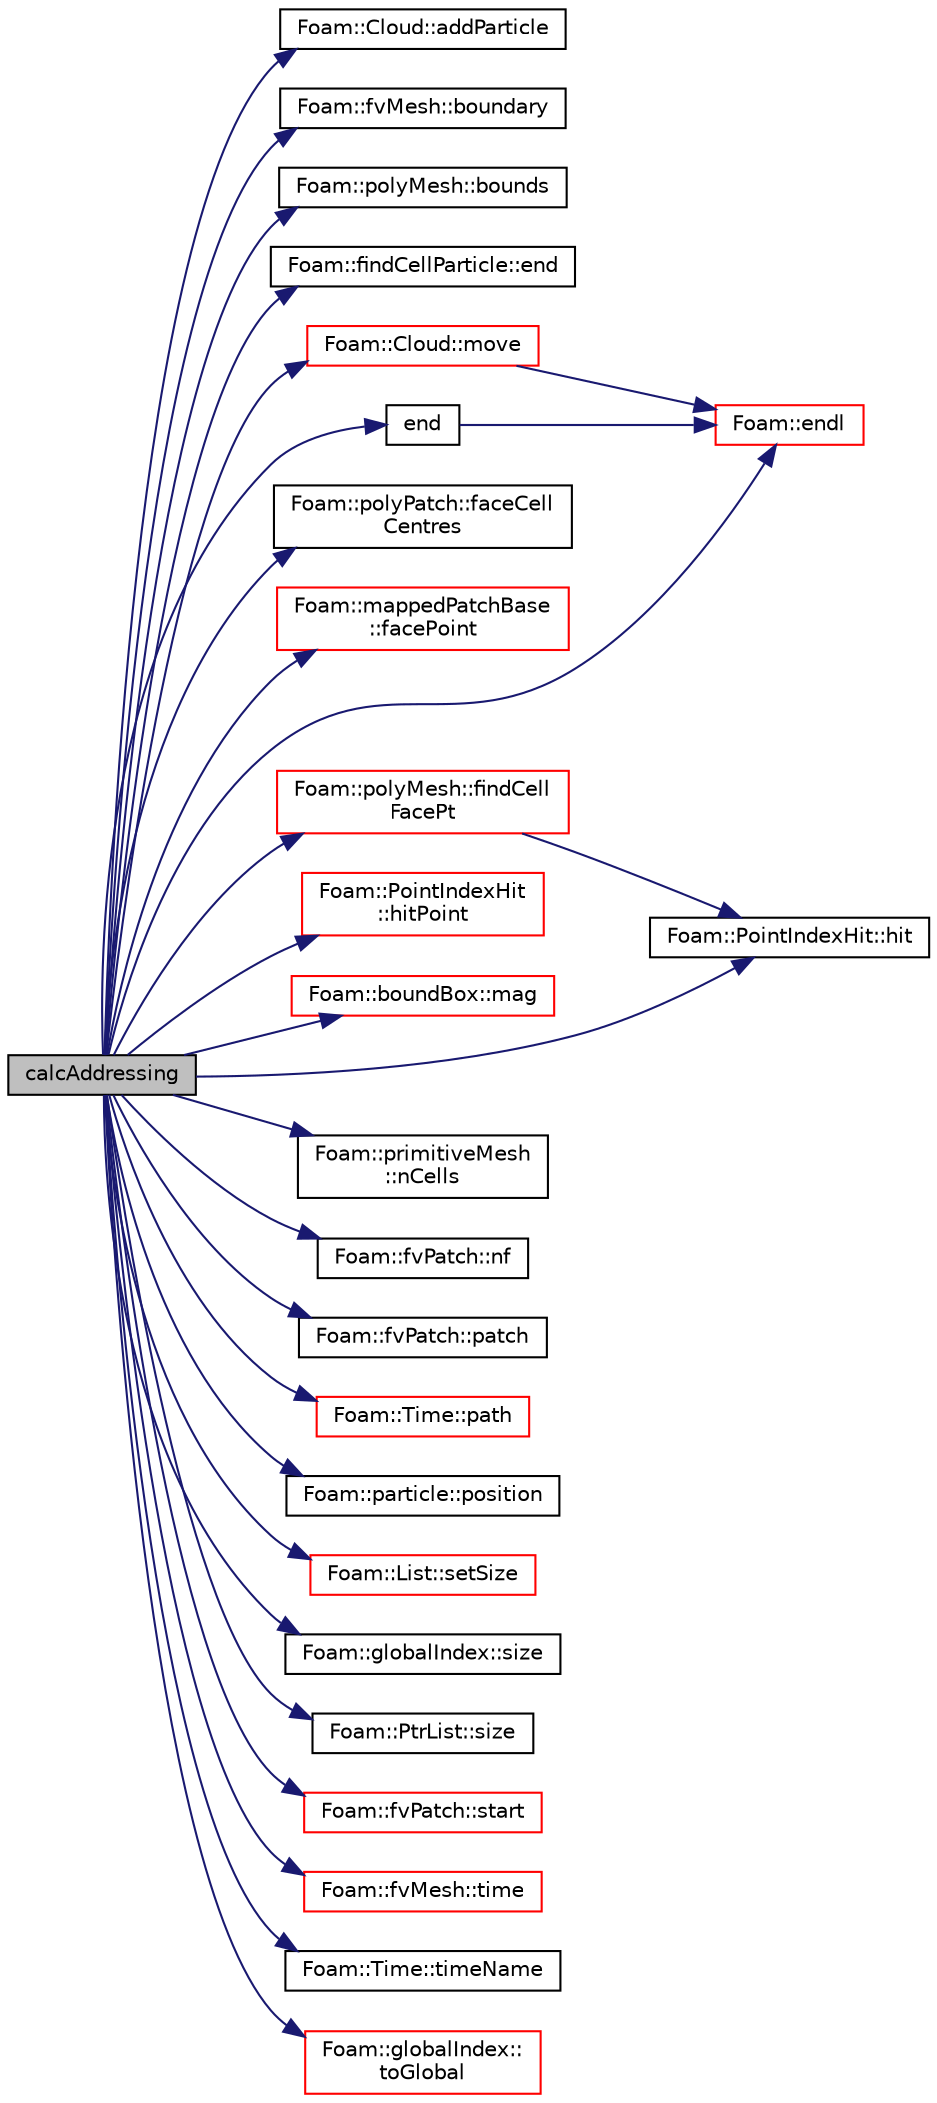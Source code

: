 digraph "calcAddressing"
{
  bgcolor="transparent";
  edge [fontname="Helvetica",fontsize="10",labelfontname="Helvetica",labelfontsize="10"];
  node [fontname="Helvetica",fontsize="10",shape=record];
  rankdir="LR";
  Node1 [label="calcAddressing",height=0.2,width=0.4,color="black", fillcolor="grey75", style="filled", fontcolor="black"];
  Node1 -> Node2 [color="midnightblue",fontsize="10",style="solid",fontname="Helvetica"];
  Node2 [label="Foam::Cloud::addParticle",height=0.2,width=0.4,color="black",URL="$a00277.html#ace103b45f1c2f59d2550b2344e635f19",tooltip="Transfer particle to cloud. "];
  Node1 -> Node3 [color="midnightblue",fontsize="10",style="solid",fontname="Helvetica"];
  Node3 [label="Foam::fvMesh::boundary",height=0.2,width=0.4,color="black",URL="$a00868.html#a971347d65410875e38ea654dfd193a19",tooltip="Return reference to boundary mesh. "];
  Node1 -> Node4 [color="midnightblue",fontsize="10",style="solid",fontname="Helvetica"];
  Node4 [label="Foam::polyMesh::bounds",height=0.2,width=0.4,color="black",URL="$a01905.html#a7774f6a2399cc071ff06ba6bb6d38b26",tooltip="Return mesh bounding box. "];
  Node1 -> Node5 [color="midnightblue",fontsize="10",style="solid",fontname="Helvetica"];
  Node5 [label="Foam::findCellParticle::end",height=0.2,width=0.4,color="black",URL="$a00795.html#a06ddf6ea91e0ac8f10f8ebabce14d0b5",tooltip="Point to track to. "];
  Node1 -> Node6 [color="midnightblue",fontsize="10",style="solid",fontname="Helvetica"];
  Node6 [label="end",height=0.2,width=0.4,color="black",URL="$a01571.html#aaf81d3fdaf258088d7692fa70cece087",tooltip="Execute at the final time-loop, currently does nothing. "];
  Node6 -> Node7 [color="midnightblue",fontsize="10",style="solid",fontname="Helvetica"];
  Node7 [label="Foam::endl",height=0.2,width=0.4,color="red",URL="$a10675.html#a2db8fe02a0d3909e9351bb4275b23ce4",tooltip="Add newline and flush stream. "];
  Node1 -> Node7 [color="midnightblue",fontsize="10",style="solid",fontname="Helvetica"];
  Node1 -> Node8 [color="midnightblue",fontsize="10",style="solid",fontname="Helvetica"];
  Node8 [label="Foam::polyPatch::faceCell\lCentres",height=0.2,width=0.4,color="black",URL="$a01922.html#a271e2def507a60f213c3d5787540bcf8",tooltip="Return face cell centres. "];
  Node1 -> Node9 [color="midnightblue",fontsize="10",style="solid",fontname="Helvetica"];
  Node9 [label="Foam::mappedPatchBase\l::facePoint",height=0.2,width=0.4,color="red",URL="$a01411.html#ae44e759f2387683eacab8a3099f477c7",tooltip="Get a point on the face given a face decomposition method: "];
  Node1 -> Node10 [color="midnightblue",fontsize="10",style="solid",fontname="Helvetica"];
  Node10 [label="Foam::polyMesh::findCell\lFacePt",height=0.2,width=0.4,color="red",URL="$a01905.html#a7fc563a56fa5a04c0c5a4c32a9669608",tooltip="Find the cell, tetFacei and tetPti for point p. "];
  Node10 -> Node11 [color="midnightblue",fontsize="10",style="solid",fontname="Helvetica"];
  Node11 [label="Foam::PointIndexHit::hit",height=0.2,width=0.4,color="black",URL="$a01873.html#ad963d38a624b8bf8b37c210109dba03c",tooltip="Is there a hit. "];
  Node1 -> Node11 [color="midnightblue",fontsize="10",style="solid",fontname="Helvetica"];
  Node1 -> Node12 [color="midnightblue",fontsize="10",style="solid",fontname="Helvetica"];
  Node12 [label="Foam::PointIndexHit\l::hitPoint",height=0.2,width=0.4,color="red",URL="$a01873.html#a0c448cd4b96e9ea9ba38c62c019a8bce",tooltip="Return hit point. "];
  Node1 -> Node13 [color="midnightblue",fontsize="10",style="solid",fontname="Helvetica"];
  Node13 [label="Foam::boundBox::mag",height=0.2,width=0.4,color="red",URL="$a00153.html#a3d026c3aee48e61452581e5633617d02",tooltip="The magnitude of the bounding box span. "];
  Node1 -> Node14 [color="midnightblue",fontsize="10",style="solid",fontname="Helvetica"];
  Node14 [label="Foam::Cloud::move",height=0.2,width=0.4,color="red",URL="$a00277.html#a1aa654ad94ec7ea9f8cbfd730b2bb2ce",tooltip="Move the particles. "];
  Node14 -> Node7 [color="midnightblue",fontsize="10",style="solid",fontname="Helvetica"];
  Node1 -> Node15 [color="midnightblue",fontsize="10",style="solid",fontname="Helvetica"];
  Node15 [label="Foam::primitiveMesh\l::nCells",height=0.2,width=0.4,color="black",URL="$a01956.html#ae79b5e96cf8d9a4e6b3993e6f2709374"];
  Node1 -> Node16 [color="midnightblue",fontsize="10",style="solid",fontname="Helvetica"];
  Node16 [label="Foam::fvPatch::nf",height=0.2,width=0.4,color="black",URL="$a00877.html#a5e1df4e003aec722f4140ede3027f6c8",tooltip="Return face normals. "];
  Node1 -> Node17 [color="midnightblue",fontsize="10",style="solid",fontname="Helvetica"];
  Node17 [label="Foam::fvPatch::patch",height=0.2,width=0.4,color="black",URL="$a00877.html#a205fadce5134baf710e41c91caf55b98",tooltip="Return the polyPatch. "];
  Node1 -> Node18 [color="midnightblue",fontsize="10",style="solid",fontname="Helvetica"];
  Node18 [label="Foam::Time::path",height=0.2,width=0.4,color="red",URL="$a02596.html#a2db7691b348697844893a04d3110e3d5",tooltip="Return path. "];
  Node1 -> Node19 [color="midnightblue",fontsize="10",style="solid",fontname="Helvetica"];
  Node19 [label="Foam::particle::position",height=0.2,width=0.4,color="black",URL="$a01763.html#af167c3a382515b6794c6233849beecbb",tooltip="Return current particle position. "];
  Node1 -> Node20 [color="midnightblue",fontsize="10",style="solid",fontname="Helvetica"];
  Node20 [label="Foam::List::setSize",height=0.2,width=0.4,color="red",URL="$a01355.html#aedb985ffeaf1bdbfeccc2a8730405703",tooltip="Reset size of List. "];
  Node1 -> Node21 [color="midnightblue",fontsize="10",style="solid",fontname="Helvetica"];
  Node21 [label="Foam::globalIndex::size",height=0.2,width=0.4,color="black",URL="$a00923.html#a723361dc2020160f5492e8fe2d09fa44",tooltip="Global sum of localSizes. "];
  Node1 -> Node22 [color="midnightblue",fontsize="10",style="solid",fontname="Helvetica"];
  Node22 [label="Foam::PtrList::size",height=0.2,width=0.4,color="black",URL="$a02020.html#a723361dc2020160f5492e8fe2d09fa44",tooltip="Return the number of elements in the PtrList. "];
  Node1 -> Node23 [color="midnightblue",fontsize="10",style="solid",fontname="Helvetica"];
  Node23 [label="Foam::fvPatch::start",height=0.2,width=0.4,color="red",URL="$a00877.html#a861f370e41af7d54d7ff91da65de6e6a",tooltip="Return start label of this patch in the polyMesh face list. "];
  Node1 -> Node24 [color="midnightblue",fontsize="10",style="solid",fontname="Helvetica"];
  Node24 [label="Foam::fvMesh::time",height=0.2,width=0.4,color="red",URL="$a00868.html#a48fcf6de2789aff6b430b5fc1a05693f",tooltip="Return the top-level database. "];
  Node1 -> Node25 [color="midnightblue",fontsize="10",style="solid",fontname="Helvetica"];
  Node25 [label="Foam::Time::timeName",height=0.2,width=0.4,color="black",URL="$a02596.html#a5ae6a110de1b22323e19a46943c7f0c1",tooltip="Return time name of given scalar time. "];
  Node1 -> Node26 [color="midnightblue",fontsize="10",style="solid",fontname="Helvetica"];
  Node26 [label="Foam::globalIndex::\ltoGlobal",height=0.2,width=0.4,color="red",URL="$a00923.html#a7d52ac47ea25cc49744fc5658630a929",tooltip="From local to global. "];
}
